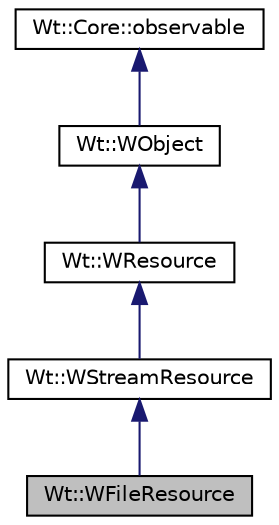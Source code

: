 digraph "Wt::WFileResource"
{
 // LATEX_PDF_SIZE
  edge [fontname="Helvetica",fontsize="10",labelfontname="Helvetica",labelfontsize="10"];
  node [fontname="Helvetica",fontsize="10",shape=record];
  Node1 [label="Wt::WFileResource",height=0.2,width=0.4,color="black", fillcolor="grey75", style="filled", fontcolor="black",tooltip="A resource which streams the data from a local file."];
  Node2 -> Node1 [dir="back",color="midnightblue",fontsize="10",style="solid"];
  Node2 [label="Wt::WStreamResource",height=0.2,width=0.4,color="black", fillcolor="white", style="filled",URL="$classWt_1_1WStreamResource.html",tooltip="An object which streams the data from a std::istream."];
  Node3 -> Node2 [dir="back",color="midnightblue",fontsize="10",style="solid"];
  Node3 [label="Wt::WResource",height=0.2,width=0.4,color="black", fillcolor="white", style="filled",URL="$classWt_1_1WResource.html",tooltip="An object which can be rendered in the HTTP protocol."];
  Node4 -> Node3 [dir="back",color="midnightblue",fontsize="10",style="solid"];
  Node4 [label="Wt::WObject",height=0.2,width=0.4,color="black", fillcolor="white", style="filled",URL="$classWt_1_1WObject.html",tooltip="A base class for objects that participate in the signal/slot system."];
  Node5 -> Node4 [dir="back",color="midnightblue",fontsize="10",style="solid"];
  Node5 [label="Wt::Core::observable",height=0.2,width=0.4,color="black", fillcolor="white", style="filled",URL="$classWt_1_1Core_1_1observable.html",tooltip="A base class for objects whose life-time can be tracked."];
}
